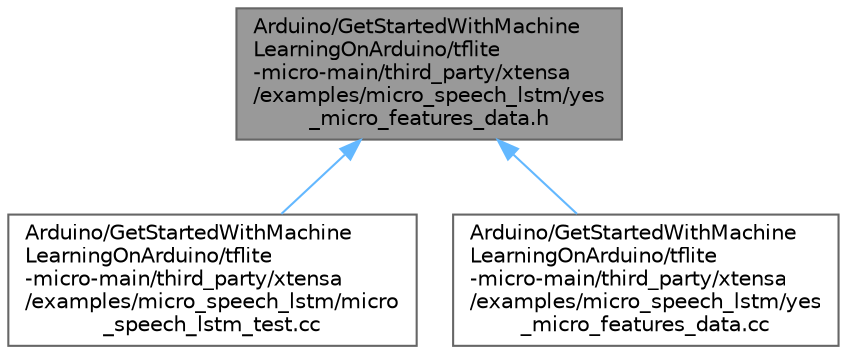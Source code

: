 digraph "Arduino/GetStartedWithMachineLearningOnArduino/tflite-micro-main/third_party/xtensa/examples/micro_speech_lstm/yes_micro_features_data.h"
{
 // LATEX_PDF_SIZE
  bgcolor="transparent";
  edge [fontname=Helvetica,fontsize=10,labelfontname=Helvetica,labelfontsize=10];
  node [fontname=Helvetica,fontsize=10,shape=box,height=0.2,width=0.4];
  Node1 [id="Node000001",label="Arduino/GetStartedWithMachine\lLearningOnArduino/tflite\l-micro-main/third_party/xtensa\l/examples/micro_speech_lstm/yes\l_micro_features_data.h",height=0.2,width=0.4,color="gray40", fillcolor="grey60", style="filled", fontcolor="black",tooltip=" "];
  Node1 -> Node2 [id="edge1_Node000001_Node000002",dir="back",color="steelblue1",style="solid",tooltip=" "];
  Node2 [id="Node000002",label="Arduino/GetStartedWithMachine\lLearningOnArduino/tflite\l-micro-main/third_party/xtensa\l/examples/micro_speech_lstm/micro\l_speech_lstm_test.cc",height=0.2,width=0.4,color="grey40", fillcolor="white", style="filled",URL="$micro__speech__lstm__test_8cc.html",tooltip=" "];
  Node1 -> Node3 [id="edge2_Node000001_Node000003",dir="back",color="steelblue1",style="solid",tooltip=" "];
  Node3 [id="Node000003",label="Arduino/GetStartedWithMachine\lLearningOnArduino/tflite\l-micro-main/third_party/xtensa\l/examples/micro_speech_lstm/yes\l_micro_features_data.cc",height=0.2,width=0.4,color="grey40", fillcolor="white", style="filled",URL="$yes__micro__features__data_8cc.html",tooltip=" "];
}
